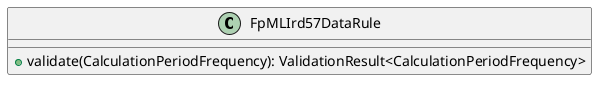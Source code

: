 @startuml

    class FpMLIrd57DataRule [[FpMLIrd57DataRule.html]] {
        +validate(CalculationPeriodFrequency): ValidationResult<CalculationPeriodFrequency>
    }

@enduml

